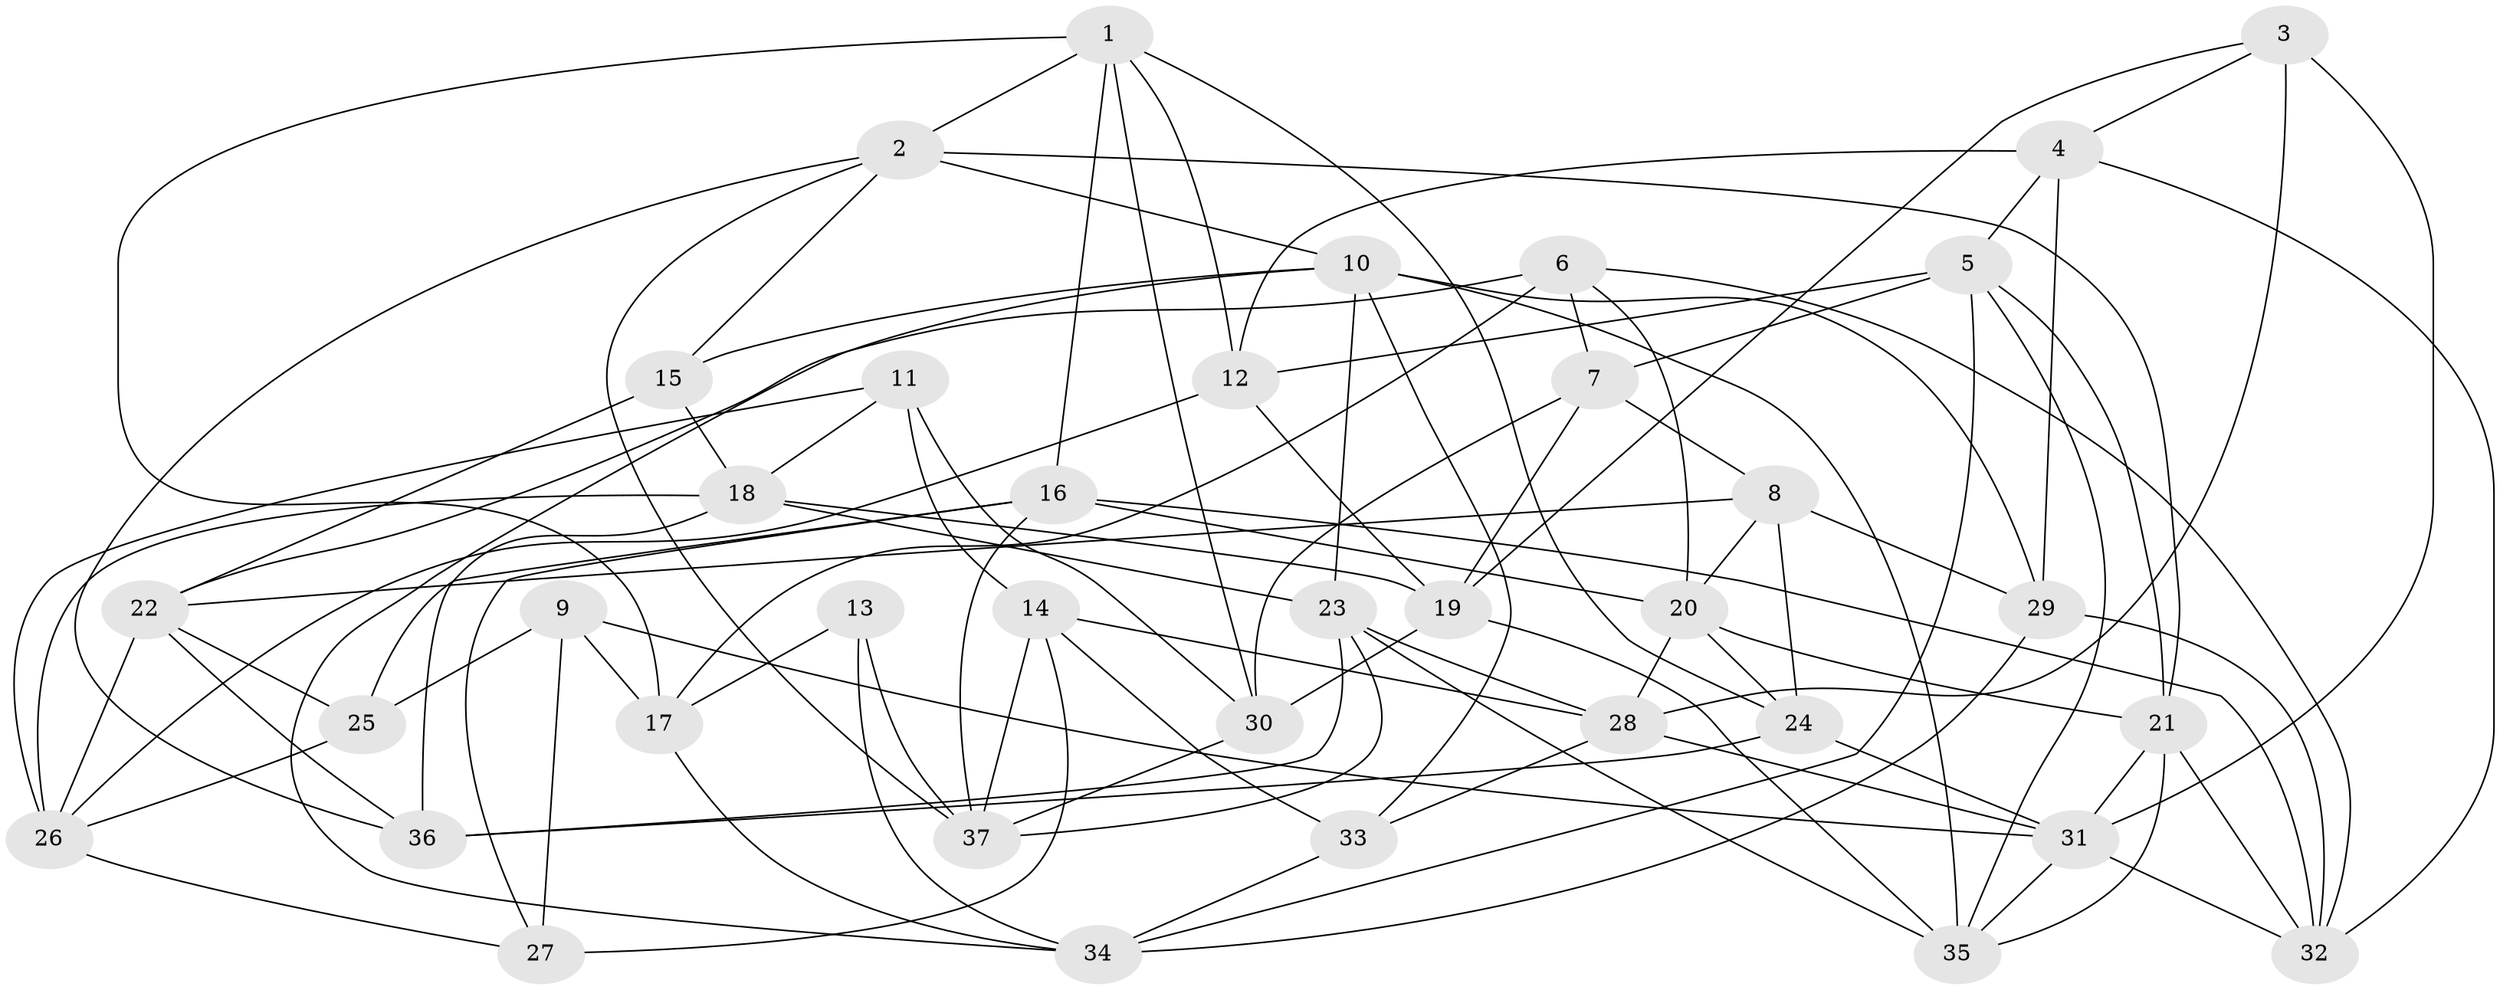 // original degree distribution, {4: 1.0}
// Generated by graph-tools (version 1.1) at 2025/02/03/09/25 03:02:53]
// undirected, 37 vertices, 98 edges
graph export_dot {
graph [start="1"]
  node [color=gray90,style=filled];
  1;
  2;
  3;
  4;
  5;
  6;
  7;
  8;
  9;
  10;
  11;
  12;
  13;
  14;
  15;
  16;
  17;
  18;
  19;
  20;
  21;
  22;
  23;
  24;
  25;
  26;
  27;
  28;
  29;
  30;
  31;
  32;
  33;
  34;
  35;
  36;
  37;
  1 -- 2 [weight=1.0];
  1 -- 12 [weight=1.0];
  1 -- 16 [weight=1.0];
  1 -- 17 [weight=1.0];
  1 -- 24 [weight=1.0];
  1 -- 30 [weight=1.0];
  2 -- 10 [weight=1.0];
  2 -- 15 [weight=1.0];
  2 -- 21 [weight=1.0];
  2 -- 36 [weight=1.0];
  2 -- 37 [weight=1.0];
  3 -- 4 [weight=1.0];
  3 -- 19 [weight=1.0];
  3 -- 28 [weight=1.0];
  3 -- 31 [weight=1.0];
  4 -- 5 [weight=1.0];
  4 -- 12 [weight=2.0];
  4 -- 29 [weight=1.0];
  4 -- 32 [weight=1.0];
  5 -- 7 [weight=1.0];
  5 -- 12 [weight=1.0];
  5 -- 21 [weight=1.0];
  5 -- 34 [weight=1.0];
  5 -- 35 [weight=1.0];
  6 -- 7 [weight=1.0];
  6 -- 17 [weight=2.0];
  6 -- 20 [weight=1.0];
  6 -- 22 [weight=1.0];
  6 -- 32 [weight=1.0];
  7 -- 8 [weight=2.0];
  7 -- 19 [weight=1.0];
  7 -- 30 [weight=1.0];
  8 -- 20 [weight=1.0];
  8 -- 22 [weight=1.0];
  8 -- 24 [weight=1.0];
  8 -- 29 [weight=1.0];
  9 -- 17 [weight=2.0];
  9 -- 25 [weight=1.0];
  9 -- 27 [weight=1.0];
  9 -- 31 [weight=2.0];
  10 -- 15 [weight=1.0];
  10 -- 23 [weight=1.0];
  10 -- 29 [weight=2.0];
  10 -- 33 [weight=1.0];
  10 -- 34 [weight=1.0];
  10 -- 35 [weight=1.0];
  11 -- 14 [weight=2.0];
  11 -- 18 [weight=1.0];
  11 -- 26 [weight=1.0];
  11 -- 30 [weight=2.0];
  12 -- 19 [weight=1.0];
  12 -- 26 [weight=1.0];
  13 -- 17 [weight=2.0];
  13 -- 34 [weight=1.0];
  13 -- 37 [weight=1.0];
  14 -- 27 [weight=1.0];
  14 -- 28 [weight=1.0];
  14 -- 33 [weight=1.0];
  14 -- 37 [weight=1.0];
  15 -- 18 [weight=1.0];
  15 -- 22 [weight=1.0];
  16 -- 20 [weight=1.0];
  16 -- 25 [weight=1.0];
  16 -- 27 [weight=1.0];
  16 -- 32 [weight=1.0];
  16 -- 37 [weight=1.0];
  17 -- 34 [weight=1.0];
  18 -- 19 [weight=1.0];
  18 -- 23 [weight=1.0];
  18 -- 26 [weight=1.0];
  18 -- 36 [weight=1.0];
  19 -- 30 [weight=1.0];
  19 -- 35 [weight=1.0];
  20 -- 21 [weight=1.0];
  20 -- 24 [weight=1.0];
  20 -- 28 [weight=1.0];
  21 -- 31 [weight=1.0];
  21 -- 32 [weight=1.0];
  21 -- 35 [weight=1.0];
  22 -- 25 [weight=1.0];
  22 -- 26 [weight=1.0];
  22 -- 36 [weight=1.0];
  23 -- 28 [weight=1.0];
  23 -- 35 [weight=1.0];
  23 -- 36 [weight=1.0];
  23 -- 37 [weight=1.0];
  24 -- 31 [weight=1.0];
  24 -- 36 [weight=2.0];
  25 -- 26 [weight=1.0];
  26 -- 27 [weight=1.0];
  28 -- 31 [weight=1.0];
  28 -- 33 [weight=1.0];
  29 -- 32 [weight=1.0];
  29 -- 34 [weight=1.0];
  30 -- 37 [weight=1.0];
  31 -- 32 [weight=1.0];
  31 -- 35 [weight=1.0];
  33 -- 34 [weight=1.0];
}
